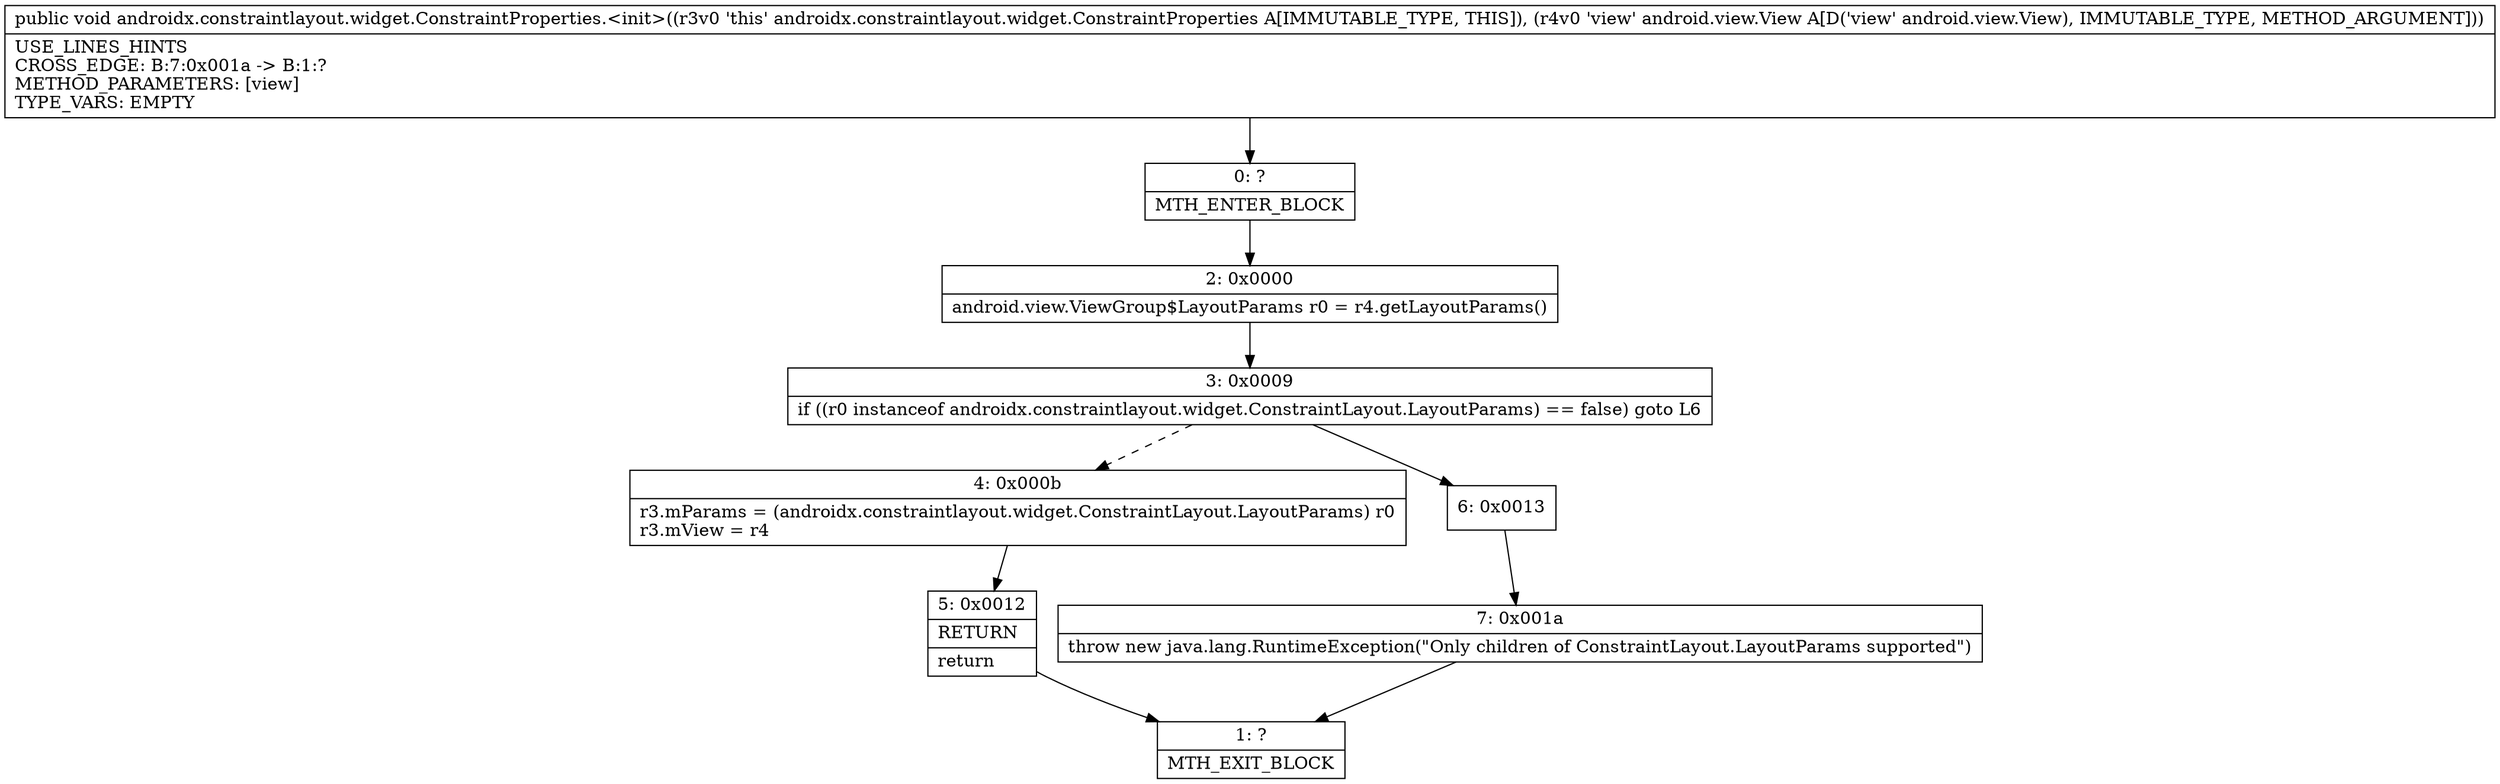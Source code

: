 digraph "CFG forandroidx.constraintlayout.widget.ConstraintProperties.\<init\>(Landroid\/view\/View;)V" {
Node_0 [shape=record,label="{0\:\ ?|MTH_ENTER_BLOCK\l}"];
Node_2 [shape=record,label="{2\:\ 0x0000|android.view.ViewGroup$LayoutParams r0 = r4.getLayoutParams()\l}"];
Node_3 [shape=record,label="{3\:\ 0x0009|if ((r0 instanceof androidx.constraintlayout.widget.ConstraintLayout.LayoutParams) == false) goto L6\l}"];
Node_4 [shape=record,label="{4\:\ 0x000b|r3.mParams = (androidx.constraintlayout.widget.ConstraintLayout.LayoutParams) r0\lr3.mView = r4\l}"];
Node_5 [shape=record,label="{5\:\ 0x0012|RETURN\l|return\l}"];
Node_1 [shape=record,label="{1\:\ ?|MTH_EXIT_BLOCK\l}"];
Node_6 [shape=record,label="{6\:\ 0x0013}"];
Node_7 [shape=record,label="{7\:\ 0x001a|throw new java.lang.RuntimeException(\"Only children of ConstraintLayout.LayoutParams supported\")\l}"];
MethodNode[shape=record,label="{public void androidx.constraintlayout.widget.ConstraintProperties.\<init\>((r3v0 'this' androidx.constraintlayout.widget.ConstraintProperties A[IMMUTABLE_TYPE, THIS]), (r4v0 'view' android.view.View A[D('view' android.view.View), IMMUTABLE_TYPE, METHOD_ARGUMENT]))  | USE_LINES_HINTS\lCROSS_EDGE: B:7:0x001a \-\> B:1:?\lMETHOD_PARAMETERS: [view]\lTYPE_VARS: EMPTY\l}"];
MethodNode -> Node_0;Node_0 -> Node_2;
Node_2 -> Node_3;
Node_3 -> Node_4[style=dashed];
Node_3 -> Node_6;
Node_4 -> Node_5;
Node_5 -> Node_1;
Node_6 -> Node_7;
Node_7 -> Node_1;
}

